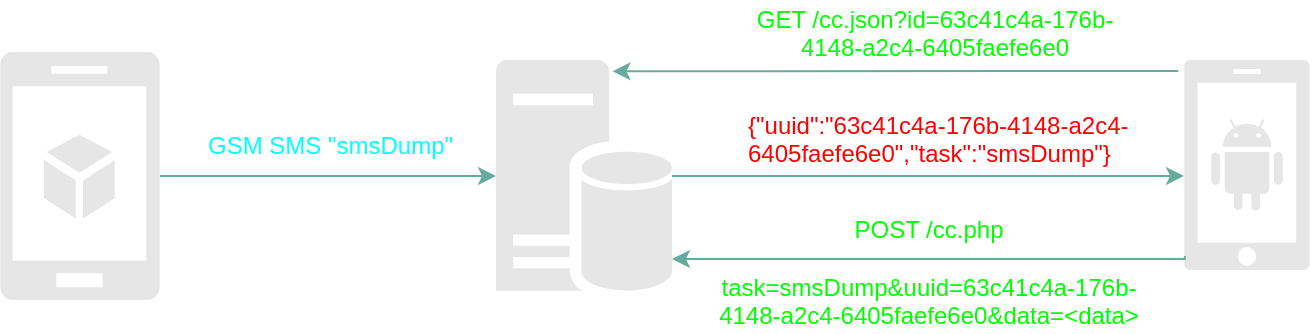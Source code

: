 <mxfile version="12.2.2" type="device" pages="2"><diagram id="7iOa42Voh3YHWn0etq7q" name="Use Case"><mxGraphModel dx="1010" dy="579" grid="1" gridSize="10" guides="1" tooltips="1" connect="1" arrows="1" fold="1" page="1" pageScale="1" pageWidth="850" pageHeight="1100" math="0" shadow="0"><root><mxCell id="0"/><mxCell id="1" parent="0"/><mxCell id="Ing3qruHF-iI_3C8_SVe-16" style="edgeStyle=orthogonalEdgeStyle;rounded=0;orthogonalLoop=1;jettySize=auto;html=1;entryX=0;entryY=0.5;entryDx=0;entryDy=0;entryPerimeter=0;strokeColor=#67AB9F;fontColor=#00FFFF;" parent="1" source="Ing3qruHF-iI_3C8_SVe-1" target="Ing3qruHF-iI_3C8_SVe-3" edge="1"><mxGeometry relative="1" as="geometry"/></mxCell><mxCell id="Ing3qruHF-iI_3C8_SVe-1" value="" style="verticalLabelPosition=bottom;html=1;verticalAlign=top;align=center;strokeColor=none;fillColor=#E6E6E6;shape=mxgraph.azure.mobile_services;pointerEvents=1;" parent="1" vertex="1"><mxGeometry x="58" y="246" width="80" height="124" as="geometry"/></mxCell><mxCell id="Ing3qruHF-iI_3C8_SVe-2" value="" style="aspect=fixed;pointerEvents=1;shadow=0;dashed=0;html=1;strokeColor=none;labelPosition=center;verticalLabelPosition=bottom;verticalAlign=top;align=center;fillColor=#E6E6E6;shape=mxgraph.mscae.enterprise.android_phone" parent="1" vertex="1"><mxGeometry x="650" y="250" width="63" height="105" as="geometry"/></mxCell><mxCell id="Ing3qruHF-iI_3C8_SVe-17" style="edgeStyle=orthogonalEdgeStyle;rounded=0;orthogonalLoop=1;jettySize=auto;html=1;entryX=0;entryY=0.552;entryDx=0;entryDy=0;entryPerimeter=0;strokeColor=#67AB9F;fontColor=#00FFFF;" parent="1" source="Ing3qruHF-iI_3C8_SVe-3" target="Ing3qruHF-iI_3C8_SVe-2" edge="1"><mxGeometry relative="1" as="geometry"/></mxCell><mxCell id="Ing3qruHF-iI_3C8_SVe-3" value="" style="aspect=fixed;pointerEvents=1;shadow=0;dashed=0;html=1;strokeColor=none;labelPosition=center;verticalLabelPosition=bottom;verticalAlign=top;align=center;fillColor=#E6E6E6;shape=mxgraph.mscae.enterprise.database_server" parent="1" vertex="1"><mxGeometry x="306" y="250" width="88" height="116" as="geometry"/></mxCell><mxCell id="Ing3qruHF-iI_3C8_SVe-7" style="edgeStyle=orthogonalEdgeStyle;rounded=0;orthogonalLoop=1;jettySize=auto;html=1;strokeColor=#67AB9F;exitX=0.007;exitY=0.934;exitDx=0;exitDy=0;exitPerimeter=0;" parent="1" source="Ing3qruHF-iI_3C8_SVe-2" edge="1"><mxGeometry relative="1" as="geometry"><mxPoint x="644.095" y="349.643" as="sourcePoint"/><mxPoint x="394" y="349.5" as="targetPoint"/><Array as="points"><mxPoint x="650" y="350"/></Array></mxGeometry></mxCell><mxCell id="Ing3qruHF-iI_3C8_SVe-8" style="edgeStyle=orthogonalEdgeStyle;rounded=0;orthogonalLoop=1;jettySize=auto;html=1;exitX=-0.046;exitY=0.052;exitDx=0;exitDy=0;exitPerimeter=0;strokeColor=#67AB9F;entryX=0.662;entryY=0.049;entryDx=0;entryDy=0;entryPerimeter=0;" parent="1" source="Ing3qruHF-iI_3C8_SVe-2" target="Ing3qruHF-iI_3C8_SVe-3" edge="1"><mxGeometry relative="1" as="geometry"><mxPoint x="620.095" y="260.143" as="sourcePoint"/><mxPoint x="410" y="260" as="targetPoint"/><Array as="points"><mxPoint x="647" y="256"/></Array></mxGeometry></mxCell><mxCell id="Ing3qruHF-iI_3C8_SVe-9" value="GSM SMS &quot;smsDump&quot;" style="text;html=1;resizable=0;points=[];autosize=1;align=left;verticalAlign=top;spacingTop=-4;fontColor=#00FFFF;" parent="1" vertex="1"><mxGeometry x="160" y="282.5" width="140" height="20" as="geometry"/></mxCell><mxCell id="Ing3qruHF-iI_3C8_SVe-10" value="&lt;font&gt;GET /cc.json?id=63c41c4a-176b-&lt;br&gt;4148-a2c4-6405faefe6e0&lt;/font&gt;" style="text;html=1;resizable=0;points=[];autosize=1;align=center;verticalAlign=top;spacingTop=-4;fontColor=#00FF00;" parent="1" vertex="1"><mxGeometry x="430" y="220" width="190" height="30" as="geometry"/></mxCell><mxCell id="Ing3qruHF-iI_3C8_SVe-11" value="{&quot;uuid&quot;:&quot;63c41c4a-176b-4148-a2c4-&lt;br&gt;6405faefe6e0&quot;,&quot;task&quot;:&quot;smsDump&quot;}" style="text;html=1;resizable=0;points=[];autosize=1;align=left;verticalAlign=top;spacingTop=-4;fontColor=#FF0000;" parent="1" vertex="1"><mxGeometry x="430" y="272.5" width="210" height="30" as="geometry"/></mxCell><mxCell id="Ing3qruHF-iI_3C8_SVe-12" value="&lt;font&gt;POST /cc.php&lt;br&gt;&lt;br&gt;task=smsDump&amp;amp;uuid=63c41c4a-176b-&lt;br&gt;4148-a2c4-6405faefe6e0&amp;amp;data=&amp;lt;data&amp;gt;&lt;br&gt;&lt;/font&gt;" style="text;html=1;resizable=0;points=[];autosize=1;align=center;verticalAlign=top;spacingTop=-4;fontColor=#00FF00;" parent="1" vertex="1"><mxGeometry x="407" y="325" width="230" height="60" as="geometry"/></mxCell></root></mxGraphModel></diagram><diagram id="8uEgiEjZQZJm70itJzxg" name="Architecture"><mxGraphModel dx="1010" dy="579" grid="1" gridSize="10" guides="1" tooltips="1" connect="1" arrows="1" fold="1" page="1" pageScale="1" pageWidth="850" pageHeight="1100" math="0" shadow="0"><root><mxCell id="dQLitbAiMeMiDX2QcUzI-0"/><mxCell id="dQLitbAiMeMiDX2QcUzI-1" parent="dQLitbAiMeMiDX2QcUzI-0"/><mxCell id="bT_K8LRyYKXjb4ayCexd-0" style="edgeStyle=orthogonalEdgeStyle;rounded=0;orthogonalLoop=1;jettySize=auto;html=1;strokeColor=#67AB9F;fontColor=#00FFFF;" parent="dQLitbAiMeMiDX2QcUzI-1" source="bT_K8LRyYKXjb4ayCexd-1" target="bT_K8LRyYKXjb4ayCexd-17" edge="1"><mxGeometry relative="1" as="geometry"><mxPoint x="300" y="320" as="targetPoint"/></mxGeometry></mxCell><mxCell id="bT_K8LRyYKXjb4ayCexd-1" value="" style="verticalLabelPosition=bottom;html=1;verticalAlign=top;align=center;strokeColor=none;fillColor=#E6E6E6;shape=mxgraph.azure.mobile_services;pointerEvents=1;" parent="dQLitbAiMeMiDX2QcUzI-1" vertex="1"><mxGeometry x="58" y="246" width="80" height="124" as="geometry"/></mxCell><mxCell id="bT_K8LRyYKXjb4ayCexd-2" value="" style="aspect=fixed;pointerEvents=1;shadow=0;dashed=0;html=1;strokeColor=none;labelPosition=center;verticalLabelPosition=bottom;verticalAlign=top;align=center;fillColor=#E6E6E6;shape=mxgraph.mscae.enterprise.android_phone" parent="dQLitbAiMeMiDX2QcUzI-1" vertex="1"><mxGeometry x="158" y="497" width="63" height="105" as="geometry"/></mxCell><mxCell id="bT_K8LRyYKXjb4ayCexd-11" value="" style="aspect=fixed;pointerEvents=1;shadow=0;dashed=0;html=1;strokeColor=none;labelPosition=center;verticalLabelPosition=bottom;verticalAlign=top;align=center;fillColor=#E6E6E6;shape=mxgraph.mscae.enterprise.server_generic;fontColor=#00FFFF;" parent="dQLitbAiMeMiDX2QcUzI-1" vertex="1"><mxGeometry x="450" y="246" width="54" height="113" as="geometry"/></mxCell><mxCell id="bT_K8LRyYKXjb4ayCexd-12" value="" style="aspect=fixed;pointerEvents=1;shadow=0;dashed=0;html=1;strokeColor=none;labelPosition=center;verticalLabelPosition=bottom;verticalAlign=top;align=center;fillColor=#E6E6E6;shape=mxgraph.mscae.enterprise.android_phone" parent="dQLitbAiMeMiDX2QcUzI-1" vertex="1"><mxGeometry x="528" y="497" width="63" height="105" as="geometry"/></mxCell><mxCell id="bT_K8LRyYKXjb4ayCexd-13" value="" style="aspect=fixed;pointerEvents=1;shadow=0;dashed=0;html=1;strokeColor=none;labelPosition=center;verticalLabelPosition=bottom;verticalAlign=top;align=center;fillColor=#E6E6E6;shape=mxgraph.mscae.enterprise.android_phone" parent="dQLitbAiMeMiDX2QcUzI-1" vertex="1"><mxGeometry x="371" y="497" width="63" height="105" as="geometry"/></mxCell><mxCell id="bT_K8LRyYKXjb4ayCexd-14" value="" style="aspect=fixed;pointerEvents=1;shadow=0;dashed=0;html=1;strokeColor=none;labelPosition=center;verticalLabelPosition=bottom;verticalAlign=top;align=center;fillColor=#E6E6E6;shape=mxgraph.mscae.enterprise.android_phone" parent="dQLitbAiMeMiDX2QcUzI-1" vertex="1"><mxGeometry x="58" y="497" width="63" height="105" as="geometry"/></mxCell><mxCell id="bT_K8LRyYKXjb4ayCexd-15" value="" style="aspect=fixed;pointerEvents=1;shadow=0;dashed=0;html=1;strokeColor=none;labelPosition=center;verticalLabelPosition=bottom;verticalAlign=top;align=center;fillColor=#E6E6E6;shape=mxgraph.mscae.enterprise.android_phone" parent="dQLitbAiMeMiDX2QcUzI-1" vertex="1"><mxGeometry x="265" y="497" width="63" height="105" as="geometry"/></mxCell><mxCell id="bT_K8LRyYKXjb4ayCexd-17" value="" style="outlineConnect=0;fontColor=#232F3E;gradientColor=none;fillColor=#277116;strokeColor=none;dashed=0;verticalLabelPosition=bottom;verticalAlign=top;align=center;html=1;fontSize=12;fontStyle=0;aspect=fixed;pointerEvents=1;shape=mxgraph.aws4.hardware_board;" parent="dQLitbAiMeMiDX2QcUzI-1" vertex="1"><mxGeometry x="315" y="279.5" width="57" height="57" as="geometry"/></mxCell><mxCell id="bT_K8LRyYKXjb4ayCexd-18" value="" style="html=1;aspect=fixed;strokeColor=none;shadow=0;align=center;verticalAlign=top;fillColor=#3B8DF1;shape=mxgraph.gcp2.gear_arrow;fontColor=#00FFFF;" parent="dQLitbAiMeMiDX2QcUzI-1" vertex="1"><mxGeometry x="391" y="295.5" width="40" height="25" as="geometry"/></mxCell><mxCell id="bT_K8LRyYKXjb4ayCexd-22" value="" style="endArrow=classic;startArrow=classic;html=1;strokeColor=#67AB9F;fontColor=#00FFFF;exitX=0.5;exitY=0;exitDx=0;exitDy=0;exitPerimeter=0;entryX=0;entryY=1;entryDx=0;entryDy=0;entryPerimeter=0;" parent="dQLitbAiMeMiDX2QcUzI-1" source="bT_K8LRyYKXjb4ayCexd-14" target="bT_K8LRyYKXjb4ayCexd-11" edge="1"><mxGeometry width="50" height="50" relative="1" as="geometry"><mxPoint x="427" y="409" as="sourcePoint"/><mxPoint x="477" y="359" as="targetPoint"/></mxGeometry></mxCell><mxCell id="bT_K8LRyYKXjb4ayCexd-23" value="" style="endArrow=classic;startArrow=classic;html=1;strokeColor=#67AB9F;fontColor=#00FFFF;exitX=0.5;exitY=0;exitDx=0;exitDy=0;exitPerimeter=0;" parent="dQLitbAiMeMiDX2QcUzI-1" source="bT_K8LRyYKXjb4ayCexd-2" edge="1"><mxGeometry width="50" height="50" relative="1" as="geometry"><mxPoint x="80" y="497" as="sourcePoint"/><mxPoint x="467.5" y="359" as="targetPoint"/></mxGeometry></mxCell><mxCell id="bT_K8LRyYKXjb4ayCexd-25" value="" style="endArrow=classic;startArrow=classic;html=1;strokeColor=#67AB9F;fontColor=#00FFFF;exitX=0.5;exitY=0;exitDx=0;exitDy=0;exitPerimeter=0;entryX=0.5;entryY=1;entryDx=0;entryDy=0;entryPerimeter=0;" parent="dQLitbAiMeMiDX2QcUzI-1" source="bT_K8LRyYKXjb4ayCexd-15" target="bT_K8LRyYKXjb4ayCexd-11" edge="1"><mxGeometry width="50" height="50" relative="1" as="geometry"><mxPoint x="119.5" y="527" as="sourcePoint"/><mxPoint x="507" y="389" as="targetPoint"/></mxGeometry></mxCell><mxCell id="bT_K8LRyYKXjb4ayCexd-26" value="" style="endArrow=classic;startArrow=classic;html=1;strokeColor=#67AB9F;fontColor=#00FFFF;exitX=0.5;exitY=0;exitDx=0;exitDy=0;exitPerimeter=0;entryX=0.652;entryY=1.005;entryDx=0;entryDy=0;entryPerimeter=0;" parent="dQLitbAiMeMiDX2QcUzI-1" source="bT_K8LRyYKXjb4ayCexd-13" target="bT_K8LRyYKXjb4ayCexd-11" edge="1"><mxGeometry width="50" height="50" relative="1" as="geometry"><mxPoint x="306.5" y="507" as="sourcePoint"/><mxPoint x="490" y="370" as="targetPoint"/></mxGeometry></mxCell><mxCell id="bT_K8LRyYKXjb4ayCexd-27" value="" style="endArrow=classic;startArrow=classic;html=1;strokeColor=#67AB9F;fontColor=#00FFFF;exitX=0.5;exitY=0;exitDx=0;exitDy=0;exitPerimeter=0;entryX=1;entryY=1;entryDx=0;entryDy=0;entryPerimeter=0;" parent="dQLitbAiMeMiDX2QcUzI-1" source="bT_K8LRyYKXjb4ayCexd-12" target="bT_K8LRyYKXjb4ayCexd-11" edge="1"><mxGeometry width="50" height="50" relative="1" as="geometry"><mxPoint x="316.5" y="517" as="sourcePoint"/><mxPoint x="497" y="379" as="targetPoint"/></mxGeometry></mxCell><mxCell id="bT_K8LRyYKXjb4ayCexd-28" value="&lt;font style=&quot;font-size: 17px&quot;&gt;...&lt;/font&gt;" style="text;html=1;resizable=0;points=[];autosize=1;align=center;verticalAlign=top;spacingTop=-4;fontColor=#00FFFF;" parent="dQLitbAiMeMiDX2QcUzI-1" vertex="1"><mxGeometry x="477" y="539.5" width="30" height="20" as="geometry"/></mxCell><mxCell id="bT_K8LRyYKXjb4ayCexd-29" value="Zombie 1" style="text;html=1;resizable=0;points=[];autosize=1;align=center;verticalAlign=top;spacingTop=-4;fontColor=#00FFFF;fontSize=13;" parent="dQLitbAiMeMiDX2QcUzI-1" vertex="1"><mxGeometry x="58.5" y="610" width="70" height="20" as="geometry"/></mxCell><mxCell id="bT_K8LRyYKXjb4ayCexd-30" value="Zombie 2" style="text;html=1;resizable=0;points=[];autosize=1;align=center;verticalAlign=top;spacingTop=-4;fontColor=#00FFFF;fontSize=13;" parent="dQLitbAiMeMiDX2QcUzI-1" vertex="1"><mxGeometry x="160" y="610" width="70" height="20" as="geometry"/></mxCell><mxCell id="bT_K8LRyYKXjb4ayCexd-31" value="Zombie 3" style="text;html=1;resizable=0;points=[];autosize=1;align=center;verticalAlign=top;spacingTop=-4;fontColor=#00FFFF;fontSize=13;" parent="dQLitbAiMeMiDX2QcUzI-1" vertex="1"><mxGeometry x="261.5" y="610" width="70" height="20" as="geometry"/></mxCell><mxCell id="bT_K8LRyYKXjb4ayCexd-32" value="Zombie 4" style="text;html=1;resizable=0;points=[];autosize=1;align=center;verticalAlign=top;spacingTop=-4;fontColor=#00FFFF;fontSize=13;" parent="dQLitbAiMeMiDX2QcUzI-1" vertex="1"><mxGeometry x="371" y="610" width="70" height="20" as="geometry"/></mxCell><mxCell id="bT_K8LRyYKXjb4ayCexd-33" value="Zombie N" style="text;html=1;resizable=0;points=[];autosize=1;align=center;verticalAlign=top;spacingTop=-4;fontColor=#00FFFF;fontSize=13;" parent="dQLitbAiMeMiDX2QcUzI-1" vertex="1"><mxGeometry x="528" y="610" width="70" height="20" as="geometry"/></mxCell><mxCell id="bT_K8LRyYKXjb4ayCexd-34" value="Controller Phone" style="text;html=1;resizable=0;points=[];autosize=1;align=center;verticalAlign=top;spacingTop=-4;fontColor=#00FFFF;fontSize=13;" parent="dQLitbAiMeMiDX2QcUzI-1" vertex="1"><mxGeometry x="43" y="220" width="110" height="20" as="geometry"/></mxCell><mxCell id="bT_K8LRyYKXjb4ayCexd-35" value="Raspberry Pi" style="text;html=1;resizable=0;points=[];autosize=1;align=center;verticalAlign=top;spacingTop=-4;fontColor=#00FFFF;fontSize=13;" parent="dQLitbAiMeMiDX2QcUzI-1" vertex="1"><mxGeometry x="298.5" y="246" width="90" height="20" as="geometry"/></mxCell><mxCell id="bT_K8LRyYKXjb4ayCexd-36" value="CC Server" style="text;html=1;resizable=0;points=[];autosize=1;align=center;verticalAlign=top;spacingTop=-4;fontColor=#00FFFF;fontSize=13;" parent="dQLitbAiMeMiDX2QcUzI-1" vertex="1"><mxGeometry x="437" y="220" width="80" height="20" as="geometry"/></mxCell></root></mxGraphModel></diagram></mxfile>